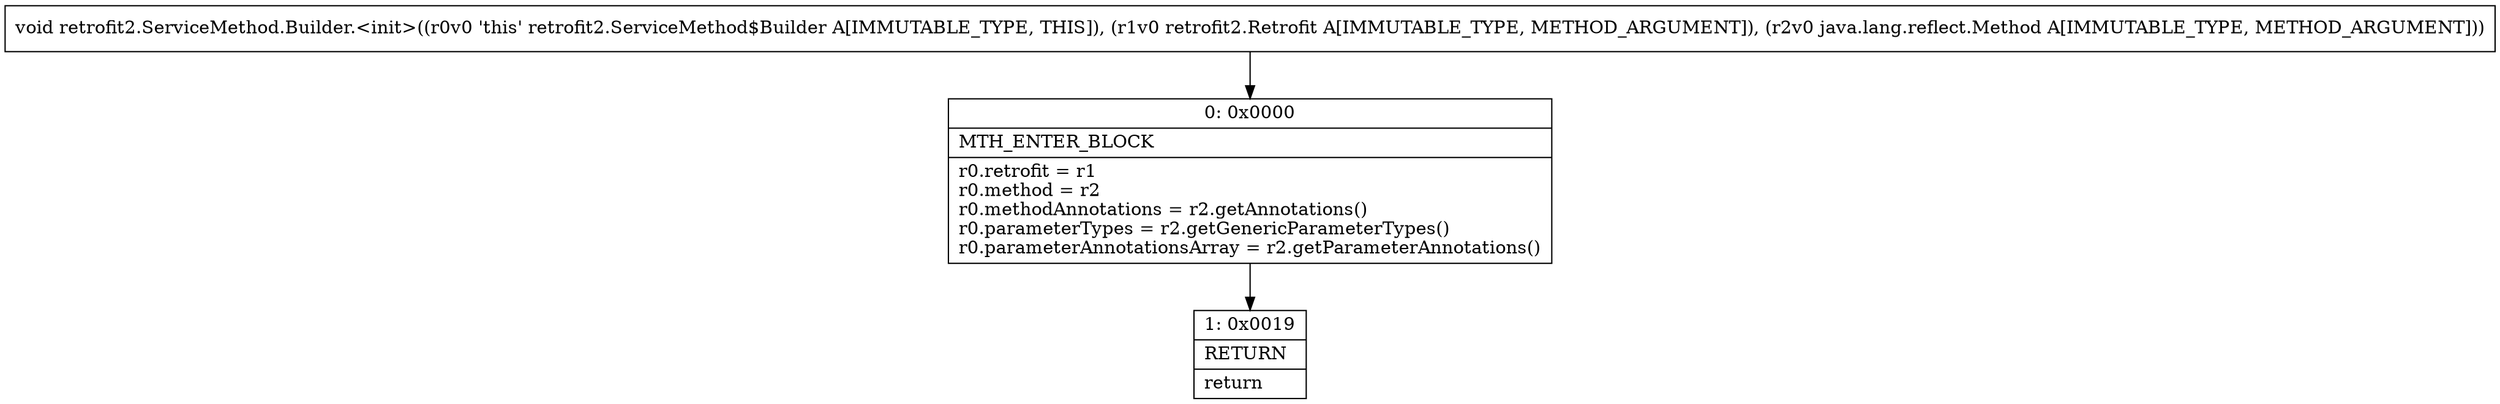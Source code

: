 digraph "CFG forretrofit2.ServiceMethod.Builder.\<init\>(Lretrofit2\/Retrofit;Ljava\/lang\/reflect\/Method;)V" {
Node_0 [shape=record,label="{0\:\ 0x0000|MTH_ENTER_BLOCK\l|r0.retrofit = r1\lr0.method = r2\lr0.methodAnnotations = r2.getAnnotations()\lr0.parameterTypes = r2.getGenericParameterTypes()\lr0.parameterAnnotationsArray = r2.getParameterAnnotations()\l}"];
Node_1 [shape=record,label="{1\:\ 0x0019|RETURN\l|return\l}"];
MethodNode[shape=record,label="{void retrofit2.ServiceMethod.Builder.\<init\>((r0v0 'this' retrofit2.ServiceMethod$Builder A[IMMUTABLE_TYPE, THIS]), (r1v0 retrofit2.Retrofit A[IMMUTABLE_TYPE, METHOD_ARGUMENT]), (r2v0 java.lang.reflect.Method A[IMMUTABLE_TYPE, METHOD_ARGUMENT])) }"];
MethodNode -> Node_0;
Node_0 -> Node_1;
}

